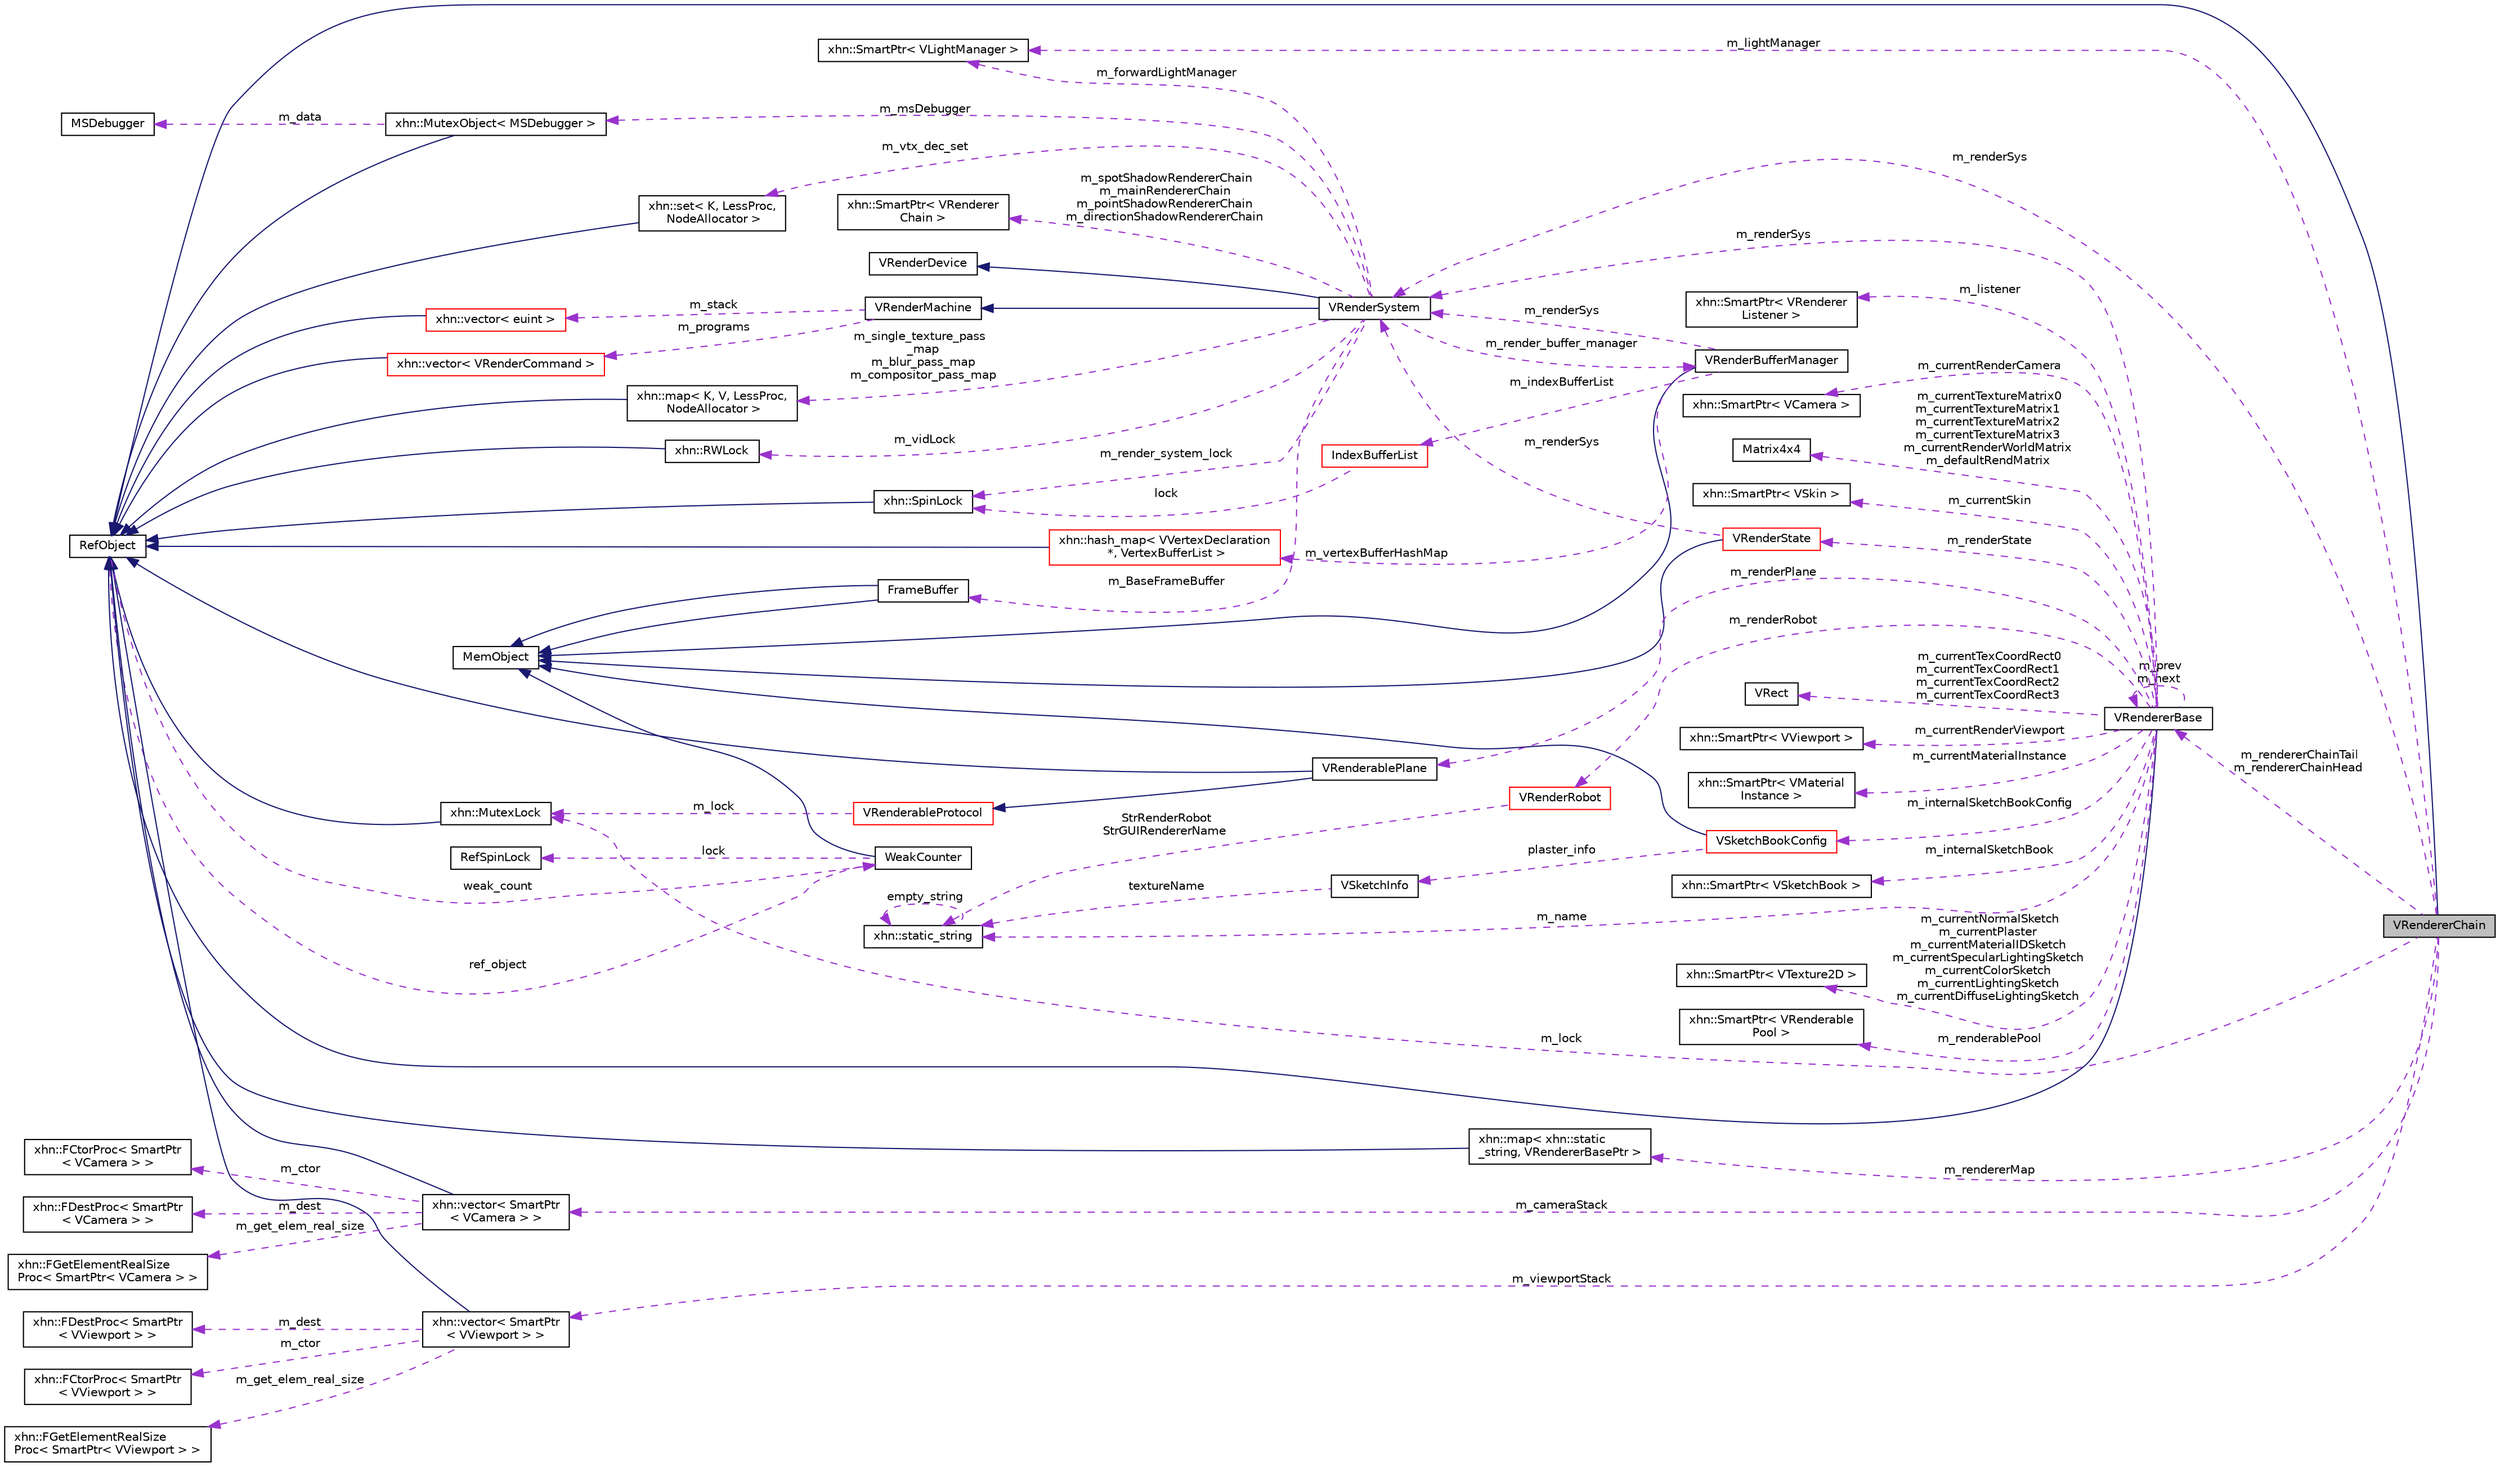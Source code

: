 digraph "VRendererChain"
{
  edge [fontname="Helvetica",fontsize="10",labelfontname="Helvetica",labelfontsize="10"];
  node [fontname="Helvetica",fontsize="10",shape=record];
  rankdir="LR";
  Node1 [label="VRendererChain",height=0.2,width=0.4,color="black", fillcolor="grey75", style="filled", fontcolor="black"];
  Node2 -> Node1 [dir="back",color="midnightblue",fontsize="10",style="solid",fontname="Helvetica"];
  Node2 [label="RefObject",height=0.2,width=0.4,color="black", fillcolor="white", style="filled",URL="$class_ref_object.html"];
  Node3 -> Node2 [dir="back",color="darkorchid3",fontsize="10",style="dashed",label=" weak_count" ,fontname="Helvetica"];
  Node3 [label="WeakCounter",height=0.2,width=0.4,color="black", fillcolor="white", style="filled",URL="$class_weak_counter.html",tooltip="WeakCounter. "];
  Node4 -> Node3 [dir="back",color="midnightblue",fontsize="10",style="solid",fontname="Helvetica"];
  Node4 [label="MemObject",height=0.2,width=0.4,color="black", fillcolor="white", style="filled",URL="$class_mem_object.html"];
  Node5 -> Node3 [dir="back",color="darkorchid3",fontsize="10",style="dashed",label=" lock" ,fontname="Helvetica"];
  Node5 [label="RefSpinLock",height=0.2,width=0.4,color="black", fillcolor="white", style="filled",URL="$class_ref_spin_lock.html"];
  Node2 -> Node3 [dir="back",color="darkorchid3",fontsize="10",style="dashed",label=" ref_object" ,fontname="Helvetica"];
  Node6 -> Node1 [dir="back",color="darkorchid3",fontsize="10",style="dashed",label=" m_renderSys" ,fontname="Helvetica"];
  Node6 [label="VRenderSystem",height=0.2,width=0.4,color="black", fillcolor="white", style="filled",URL="$class_v_render_system.html",tooltip="VRenderSystem 渲染系统 "];
  Node7 -> Node6 [dir="back",color="midnightblue",fontsize="10",style="solid",fontname="Helvetica"];
  Node7 [label="VRenderMachine",height=0.2,width=0.4,color="black", fillcolor="white", style="filled",URL="$class_v_render_machine.html"];
  Node8 -> Node7 [dir="back",color="darkorchid3",fontsize="10",style="dashed",label=" m_programs" ,fontname="Helvetica"];
  Node8 [label="xhn::vector\< VRenderCommand \>",height=0.2,width=0.4,color="red", fillcolor="white", style="filled",URL="$classxhn_1_1vector.html"];
  Node2 -> Node8 [dir="back",color="midnightblue",fontsize="10",style="solid",fontname="Helvetica"];
  Node9 -> Node7 [dir="back",color="darkorchid3",fontsize="10",style="dashed",label=" m_stack" ,fontname="Helvetica"];
  Node9 [label="xhn::vector\< euint \>",height=0.2,width=0.4,color="red", fillcolor="white", style="filled",URL="$classxhn_1_1vector.html"];
  Node2 -> Node9 [dir="back",color="midnightblue",fontsize="10",style="solid",fontname="Helvetica"];
  Node10 -> Node6 [dir="back",color="midnightblue",fontsize="10",style="solid",fontname="Helvetica"];
  Node10 [label="VRenderDevice",height=0.2,width=0.4,color="black", fillcolor="white", style="filled",URL="$class_v_render_device.html"];
  Node11 -> Node6 [dir="back",color="darkorchid3",fontsize="10",style="dashed",label=" m_vidLock" ,fontname="Helvetica"];
  Node11 [label="xhn::RWLock",height=0.2,width=0.4,color="black", fillcolor="white", style="filled",URL="$classxhn_1_1_r_w_lock.html",tooltip="RWLock. "];
  Node2 -> Node11 [dir="back",color="midnightblue",fontsize="10",style="solid",fontname="Helvetica"];
  Node12 -> Node6 [dir="back",color="darkorchid3",fontsize="10",style="dashed",label=" m_render_buffer_manager" ,fontname="Helvetica"];
  Node12 [label="VRenderBufferManager",height=0.2,width=0.4,color="black", fillcolor="white", style="filled",URL="$class_v_render_buffer_manager.html",tooltip="VRenderBufferManager 渲染缓冲管理器 "];
  Node4 -> Node12 [dir="back",color="midnightblue",fontsize="10",style="solid",fontname="Helvetica"];
  Node13 -> Node12 [dir="back",color="darkorchid3",fontsize="10",style="dashed",label=" m_vertexBufferHashMap" ,fontname="Helvetica"];
  Node13 [label="xhn::hash_map\< VVertexDeclaration\l *, VertexBufferList \>",height=0.2,width=0.4,color="red", fillcolor="white", style="filled",URL="$classxhn_1_1hash__map.html"];
  Node2 -> Node13 [dir="back",color="midnightblue",fontsize="10",style="solid",fontname="Helvetica"];
  Node6 -> Node12 [dir="back",color="darkorchid3",fontsize="10",style="dashed",label=" m_renderSys" ,fontname="Helvetica"];
  Node14 -> Node12 [dir="back",color="darkorchid3",fontsize="10",style="dashed",label=" m_indexBufferList" ,fontname="Helvetica"];
  Node14 [label="IndexBufferList",height=0.2,width=0.4,color="red", fillcolor="white", style="filled",URL="$struct_index_buffer_list.html"];
  Node15 -> Node14 [dir="back",color="darkorchid3",fontsize="10",style="dashed",label=" lock" ,fontname="Helvetica"];
  Node15 [label="xhn::SpinLock",height=0.2,width=0.4,color="black", fillcolor="white", style="filled",URL="$classxhn_1_1_spin_lock.html",tooltip="SpinLock. "];
  Node2 -> Node15 [dir="back",color="midnightblue",fontsize="10",style="solid",fontname="Helvetica"];
  Node16 -> Node6 [dir="back",color="darkorchid3",fontsize="10",style="dashed",label=" m_BaseFrameBuffer" ,fontname="Helvetica"];
  Node16 [label="FrameBuffer",height=0.2,width=0.4,color="black", fillcolor="white", style="filled",URL="$class_frame_buffer.html",tooltip="FrameBuffer 帧缓冲 "];
  Node4 -> Node16 [dir="back",color="midnightblue",fontsize="10",style="solid",fontname="Helvetica"];
  Node4 -> Node16 [dir="back",color="midnightblue",fontsize="10",style="solid",fontname="Helvetica"];
  Node17 -> Node6 [dir="back",color="darkorchid3",fontsize="10",style="dashed",label=" m_msDebugger" ,fontname="Helvetica"];
  Node17 [label="xhn::MutexObject\< MSDebugger \>",height=0.2,width=0.4,color="black", fillcolor="white", style="filled",URL="$classxhn_1_1_mutex_object.html"];
  Node2 -> Node17 [dir="back",color="midnightblue",fontsize="10",style="solid",fontname="Helvetica"];
  Node18 -> Node17 [dir="back",color="darkorchid3",fontsize="10",style="dashed",label=" m_data" ,fontname="Helvetica"];
  Node18 [label="MSDebugger",height=0.2,width=0.4,color="black", fillcolor="white", style="filled",URL="$class_m_s_debugger.html"];
  Node19 -> Node6 [dir="back",color="darkorchid3",fontsize="10",style="dashed",label=" m_single_texture_pass\l_map\nm_blur_pass_map\nm_compositor_pass_map" ,fontname="Helvetica"];
  Node19 [label="xhn::map\< K, V, LessProc,\l NodeAllocator \>",height=0.2,width=0.4,color="black", fillcolor="white", style="filled",URL="$classxhn_1_1map.html"];
  Node2 -> Node19 [dir="back",color="midnightblue",fontsize="10",style="solid",fontname="Helvetica"];
  Node20 -> Node6 [dir="back",color="darkorchid3",fontsize="10",style="dashed",label=" m_vtx_dec_set" ,fontname="Helvetica"];
  Node20 [label="xhn::set\< K, LessProc,\l NodeAllocator \>",height=0.2,width=0.4,color="black", fillcolor="white", style="filled",URL="$classxhn_1_1set.html"];
  Node2 -> Node20 [dir="back",color="midnightblue",fontsize="10",style="solid",fontname="Helvetica"];
  Node15 -> Node6 [dir="back",color="darkorchid3",fontsize="10",style="dashed",label=" m_render_system_lock" ,fontname="Helvetica"];
  Node21 -> Node6 [dir="back",color="darkorchid3",fontsize="10",style="dashed",label=" m_spotShadowRendererChain\nm_mainRendererChain\nm_pointShadowRendererChain\nm_directionShadowRendererChain" ,fontname="Helvetica"];
  Node21 [label="xhn::SmartPtr\< VRenderer\lChain \>",height=0.2,width=0.4,color="black", fillcolor="white", style="filled",URL="$classxhn_1_1_smart_ptr.html"];
  Node22 -> Node6 [dir="back",color="darkorchid3",fontsize="10",style="dashed",label=" m_forwardLightManager" ,fontname="Helvetica"];
  Node22 [label="xhn::SmartPtr\< VLightManager \>",height=0.2,width=0.4,color="black", fillcolor="white", style="filled",URL="$classxhn_1_1_smart_ptr.html"];
  Node23 -> Node1 [dir="back",color="darkorchid3",fontsize="10",style="dashed",label=" m_lock" ,fontname="Helvetica"];
  Node23 [label="xhn::MutexLock",height=0.2,width=0.4,color="black", fillcolor="white", style="filled",URL="$classxhn_1_1_mutex_lock.html",tooltip="MutexLock. "];
  Node2 -> Node23 [dir="back",color="midnightblue",fontsize="10",style="solid",fontname="Helvetica"];
  Node24 -> Node1 [dir="back",color="darkorchid3",fontsize="10",style="dashed",label=" m_rendererChainTail\nm_rendererChainHead" ,fontname="Helvetica"];
  Node24 [label="VRendererBase",height=0.2,width=0.4,color="black", fillcolor="white", style="filled",URL="$class_v_renderer_base.html",tooltip="VRendererBase 渲染器基类 "];
  Node2 -> Node24 [dir="back",color="midnightblue",fontsize="10",style="solid",fontname="Helvetica"];
  Node25 -> Node24 [dir="back",color="darkorchid3",fontsize="10",style="dashed",label=" m_renderPlane" ,fontname="Helvetica"];
  Node25 [label="VRenderablePlane",height=0.2,width=0.4,color="black", fillcolor="white", style="filled",URL="$class_v_renderable_plane.html",tooltip="VRenderablePlane 片状的Renderable. "];
  Node2 -> Node25 [dir="back",color="midnightblue",fontsize="10",style="solid",fontname="Helvetica"];
  Node26 -> Node25 [dir="back",color="midnightblue",fontsize="10",style="solid",fontname="Helvetica"];
  Node26 [label="VRenderableProtocol",height=0.2,width=0.4,color="red", fillcolor="white", style="filled",URL="$class_v_renderable_protocol.html",tooltip="VRenderableProtocol Renderable 协议 "];
  Node23 -> Node26 [dir="back",color="darkorchid3",fontsize="10",style="dashed",label=" m_lock" ,fontname="Helvetica"];
  Node6 -> Node24 [dir="back",color="darkorchid3",fontsize="10",style="dashed",label=" m_renderSys" ,fontname="Helvetica"];
  Node27 -> Node24 [dir="back",color="darkorchid3",fontsize="10",style="dashed",label=" m_currentSkin" ,fontname="Helvetica"];
  Node27 [label="xhn::SmartPtr\< VSkin \>",height=0.2,width=0.4,color="black", fillcolor="white", style="filled",URL="$classxhn_1_1_smart_ptr.html"];
  Node28 -> Node24 [dir="back",color="darkorchid3",fontsize="10",style="dashed",label=" m_currentTexCoordRect0\nm_currentTexCoordRect1\nm_currentTexCoordRect2\nm_currentTexCoordRect3" ,fontname="Helvetica"];
  Node28 [label="VRect",height=0.2,width=0.4,color="black", fillcolor="white", style="filled",URL="$class_v_rect.html"];
  Node24 -> Node24 [dir="back",color="darkorchid3",fontsize="10",style="dashed",label=" m_prev\nm_next" ,fontname="Helvetica"];
  Node29 -> Node24 [dir="back",color="darkorchid3",fontsize="10",style="dashed",label=" m_internalSketchBookConfig" ,fontname="Helvetica"];
  Node29 [label="VSketchBookConfig",height=0.2,width=0.4,color="red", fillcolor="white", style="filled",URL="$struct_v_sketch_book_config.html"];
  Node4 -> Node29 [dir="back",color="midnightblue",fontsize="10",style="solid",fontname="Helvetica"];
  Node30 -> Node29 [dir="back",color="darkorchid3",fontsize="10",style="dashed",label=" plaster_info" ,fontname="Helvetica"];
  Node30 [label="VSketchInfo",height=0.2,width=0.4,color="black", fillcolor="white", style="filled",URL="$struct_v_sketch_info.html",tooltip="VSketchInfo. "];
  Node31 -> Node30 [dir="back",color="darkorchid3",fontsize="10",style="dashed",label=" textureName" ,fontname="Helvetica"];
  Node31 [label="xhn::static_string",height=0.2,width=0.4,color="black", fillcolor="white", style="filled",URL="$classxhn_1_1static__string.html"];
  Node31 -> Node31 [dir="back",color="darkorchid3",fontsize="10",style="dashed",label=" empty_string" ,fontname="Helvetica"];
  Node32 -> Node24 [dir="back",color="darkorchid3",fontsize="10",style="dashed",label=" m_currentRenderViewport" ,fontname="Helvetica"];
  Node32 [label="xhn::SmartPtr\< VViewport \>",height=0.2,width=0.4,color="black", fillcolor="white", style="filled",URL="$classxhn_1_1_smart_ptr.html"];
  Node33 -> Node24 [dir="back",color="darkorchid3",fontsize="10",style="dashed",label=" m_currentMaterialInstance" ,fontname="Helvetica"];
  Node33 [label="xhn::SmartPtr\< VMaterial\lInstance \>",height=0.2,width=0.4,color="black", fillcolor="white", style="filled",URL="$classxhn_1_1_smart_ptr.html"];
  Node34 -> Node24 [dir="back",color="darkorchid3",fontsize="10",style="dashed",label=" m_internalSketchBook" ,fontname="Helvetica"];
  Node34 [label="xhn::SmartPtr\< VSketchBook \>",height=0.2,width=0.4,color="black", fillcolor="white", style="filled",URL="$classxhn_1_1_smart_ptr.html"];
  Node35 -> Node24 [dir="back",color="darkorchid3",fontsize="10",style="dashed",label=" m_renderState" ,fontname="Helvetica"];
  Node35 [label="VRenderState",height=0.2,width=0.4,color="red", fillcolor="white", style="filled",URL="$class_v_render_state.html",tooltip="VRenderState 渲染状态 "];
  Node4 -> Node35 [dir="back",color="midnightblue",fontsize="10",style="solid",fontname="Helvetica"];
  Node6 -> Node35 [dir="back",color="darkorchid3",fontsize="10",style="dashed",label=" m_renderSys" ,fontname="Helvetica"];
  Node36 -> Node24 [dir="back",color="darkorchid3",fontsize="10",style="dashed",label=" m_currentNormalSketch\nm_currentPlaster\nm_currentMaterialIDSketch\nm_currentSpecularLightingSketch\nm_currentColorSketch\nm_currentLightingSketch\nm_currentDiffuseLightingSketch" ,fontname="Helvetica"];
  Node36 [label="xhn::SmartPtr\< VTexture2D \>",height=0.2,width=0.4,color="black", fillcolor="white", style="filled",URL="$classxhn_1_1_smart_ptr.html"];
  Node37 -> Node24 [dir="back",color="darkorchid3",fontsize="10",style="dashed",label=" m_renderablePool" ,fontname="Helvetica"];
  Node37 [label="xhn::SmartPtr\< VRenderable\lPool \>",height=0.2,width=0.4,color="black", fillcolor="white", style="filled",URL="$classxhn_1_1_smart_ptr.html"];
  Node38 -> Node24 [dir="back",color="darkorchid3",fontsize="10",style="dashed",label=" m_renderRobot" ,fontname="Helvetica"];
  Node38 [label="VRenderRobot",height=0.2,width=0.4,color="red", fillcolor="white", style="filled",URL="$class_v_render_robot.html",tooltip="VRenderRobot 渲染机器人 "];
  Node31 -> Node38 [dir="back",color="darkorchid3",fontsize="10",style="dashed",label=" StrRenderRobot\nStrGUIRendererName" ,fontname="Helvetica"];
  Node39 -> Node24 [dir="back",color="darkorchid3",fontsize="10",style="dashed",label=" m_listener" ,fontname="Helvetica"];
  Node39 [label="xhn::SmartPtr\< VRenderer\lListener \>",height=0.2,width=0.4,color="black", fillcolor="white", style="filled",URL="$classxhn_1_1_smart_ptr.html"];
  Node40 -> Node24 [dir="back",color="darkorchid3",fontsize="10",style="dashed",label=" m_currentRenderCamera" ,fontname="Helvetica"];
  Node40 [label="xhn::SmartPtr\< VCamera \>",height=0.2,width=0.4,color="black", fillcolor="white", style="filled",URL="$classxhn_1_1_smart_ptr.html"];
  Node41 -> Node24 [dir="back",color="darkorchid3",fontsize="10",style="dashed",label=" m_currentTextureMatrix0\nm_currentTextureMatrix1\nm_currentTextureMatrix2\nm_currentTextureMatrix3\nm_currentRenderWorldMatrix\nm_defaultRendMatrix" ,fontname="Helvetica"];
  Node41 [label="Matrix4x4",height=0.2,width=0.4,color="black", fillcolor="white", style="filled",URL="$struct_matrix4x4.html"];
  Node31 -> Node24 [dir="back",color="darkorchid3",fontsize="10",style="dashed",label=" m_name" ,fontname="Helvetica"];
  Node42 -> Node1 [dir="back",color="darkorchid3",fontsize="10",style="dashed",label=" m_rendererMap" ,fontname="Helvetica"];
  Node42 [label="xhn::map\< xhn::static\l_string, VRendererBasePtr \>",height=0.2,width=0.4,color="black", fillcolor="white", style="filled",URL="$classxhn_1_1map.html"];
  Node2 -> Node42 [dir="back",color="midnightblue",fontsize="10",style="solid",fontname="Helvetica"];
  Node43 -> Node1 [dir="back",color="darkorchid3",fontsize="10",style="dashed",label=" m_cameraStack" ,fontname="Helvetica"];
  Node43 [label="xhn::vector\< SmartPtr\l\< VCamera \> \>",height=0.2,width=0.4,color="black", fillcolor="white", style="filled",URL="$classxhn_1_1vector.html"];
  Node2 -> Node43 [dir="back",color="midnightblue",fontsize="10",style="solid",fontname="Helvetica"];
  Node44 -> Node43 [dir="back",color="darkorchid3",fontsize="10",style="dashed",label=" m_ctor" ,fontname="Helvetica"];
  Node44 [label="xhn::FCtorProc\< SmartPtr\l\< VCamera \> \>",height=0.2,width=0.4,color="black", fillcolor="white", style="filled",URL="$structxhn_1_1_f_ctor_proc.html"];
  Node45 -> Node43 [dir="back",color="darkorchid3",fontsize="10",style="dashed",label=" m_dest" ,fontname="Helvetica"];
  Node45 [label="xhn::FDestProc\< SmartPtr\l\< VCamera \> \>",height=0.2,width=0.4,color="black", fillcolor="white", style="filled",URL="$structxhn_1_1_f_dest_proc.html"];
  Node46 -> Node43 [dir="back",color="darkorchid3",fontsize="10",style="dashed",label=" m_get_elem_real_size" ,fontname="Helvetica"];
  Node46 [label="xhn::FGetElementRealSize\lProc\< SmartPtr\< VCamera \> \>",height=0.2,width=0.4,color="black", fillcolor="white", style="filled",URL="$structxhn_1_1_f_get_element_real_size_proc.html"];
  Node47 -> Node1 [dir="back",color="darkorchid3",fontsize="10",style="dashed",label=" m_viewportStack" ,fontname="Helvetica"];
  Node47 [label="xhn::vector\< SmartPtr\l\< VViewport \> \>",height=0.2,width=0.4,color="black", fillcolor="white", style="filled",URL="$classxhn_1_1vector.html"];
  Node2 -> Node47 [dir="back",color="midnightblue",fontsize="10",style="solid",fontname="Helvetica"];
  Node48 -> Node47 [dir="back",color="darkorchid3",fontsize="10",style="dashed",label=" m_dest" ,fontname="Helvetica"];
  Node48 [label="xhn::FDestProc\< SmartPtr\l\< VViewport \> \>",height=0.2,width=0.4,color="black", fillcolor="white", style="filled",URL="$structxhn_1_1_f_dest_proc.html"];
  Node49 -> Node47 [dir="back",color="darkorchid3",fontsize="10",style="dashed",label=" m_ctor" ,fontname="Helvetica"];
  Node49 [label="xhn::FCtorProc\< SmartPtr\l\< VViewport \> \>",height=0.2,width=0.4,color="black", fillcolor="white", style="filled",URL="$structxhn_1_1_f_ctor_proc.html"];
  Node50 -> Node47 [dir="back",color="darkorchid3",fontsize="10",style="dashed",label=" m_get_elem_real_size" ,fontname="Helvetica"];
  Node50 [label="xhn::FGetElementRealSize\lProc\< SmartPtr\< VViewport \> \>",height=0.2,width=0.4,color="black", fillcolor="white", style="filled",URL="$structxhn_1_1_f_get_element_real_size_proc.html"];
  Node22 -> Node1 [dir="back",color="darkorchid3",fontsize="10",style="dashed",label=" m_lightManager" ,fontname="Helvetica"];
}
